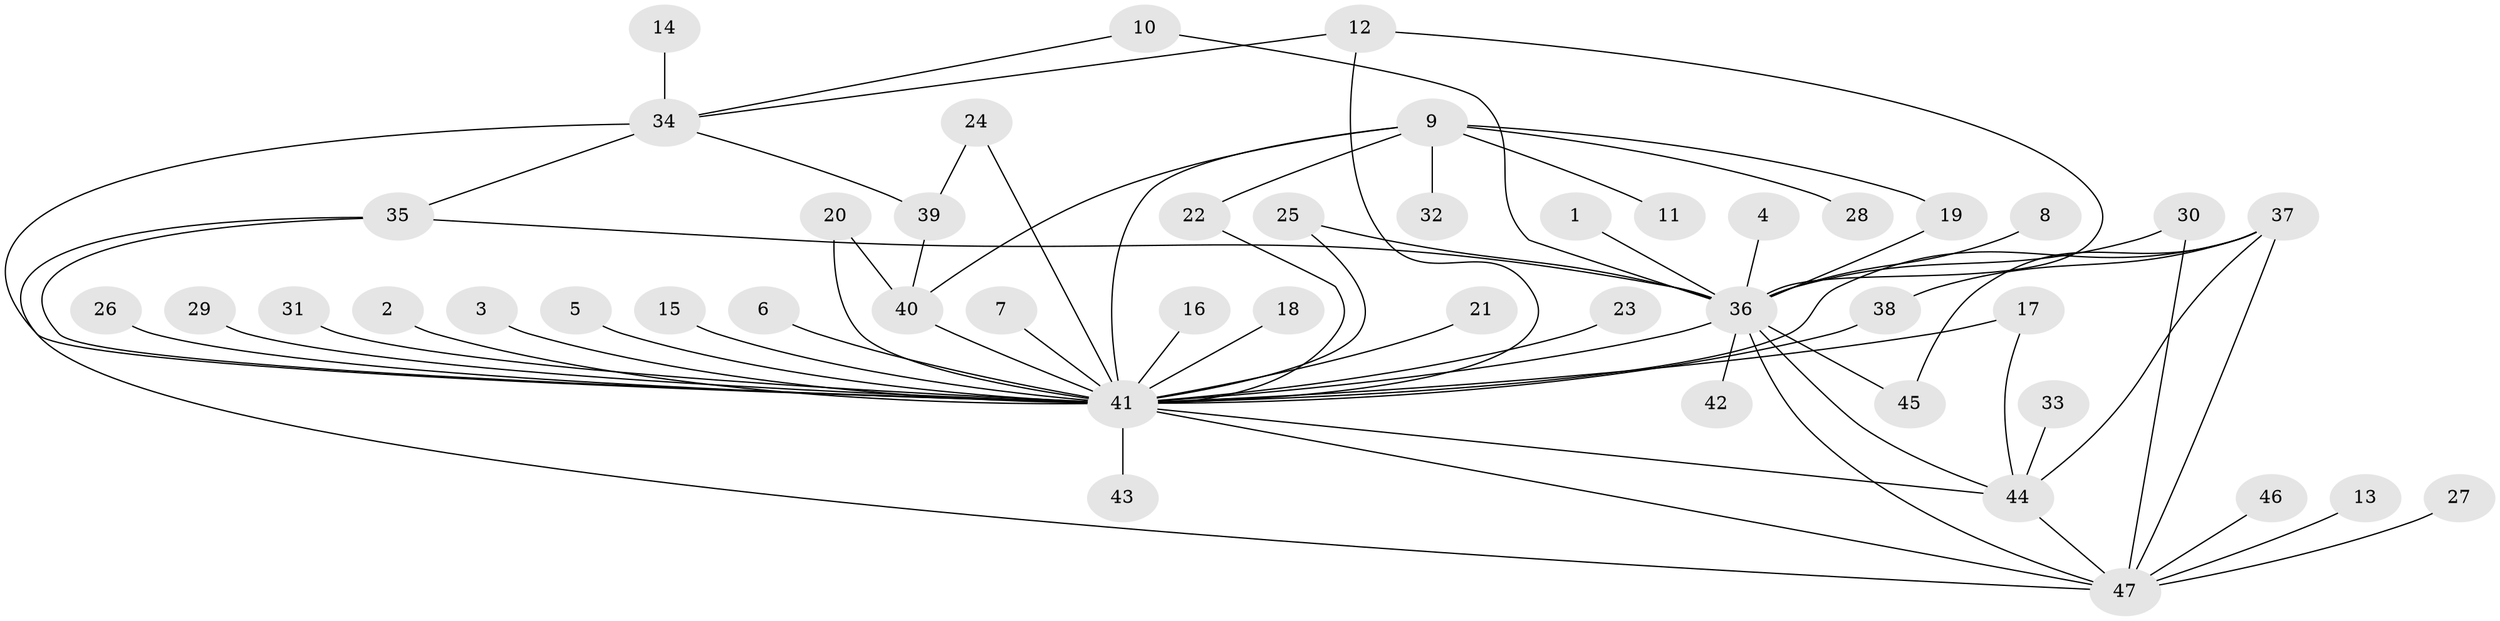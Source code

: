 // original degree distribution, {19: 0.010752688172043012, 12: 0.021505376344086023, 9: 0.010752688172043012, 8: 0.010752688172043012, 6: 0.021505376344086023, 3: 0.08602150537634409, 16: 0.010752688172043012, 4: 0.06451612903225806, 5: 0.021505376344086023, 1: 0.4946236559139785, 2: 0.23655913978494625, 10: 0.010752688172043012}
// Generated by graph-tools (version 1.1) at 2025/49/03/09/25 03:49:54]
// undirected, 47 vertices, 68 edges
graph export_dot {
graph [start="1"]
  node [color=gray90,style=filled];
  1;
  2;
  3;
  4;
  5;
  6;
  7;
  8;
  9;
  10;
  11;
  12;
  13;
  14;
  15;
  16;
  17;
  18;
  19;
  20;
  21;
  22;
  23;
  24;
  25;
  26;
  27;
  28;
  29;
  30;
  31;
  32;
  33;
  34;
  35;
  36;
  37;
  38;
  39;
  40;
  41;
  42;
  43;
  44;
  45;
  46;
  47;
  1 -- 36 [weight=1.0];
  2 -- 41 [weight=1.0];
  3 -- 41 [weight=1.0];
  4 -- 36 [weight=1.0];
  5 -- 41 [weight=1.0];
  6 -- 41 [weight=1.0];
  7 -- 41 [weight=1.0];
  8 -- 36 [weight=1.0];
  9 -- 11 [weight=1.0];
  9 -- 19 [weight=1.0];
  9 -- 22 [weight=1.0];
  9 -- 28 [weight=1.0];
  9 -- 32 [weight=1.0];
  9 -- 40 [weight=1.0];
  9 -- 41 [weight=3.0];
  10 -- 34 [weight=1.0];
  10 -- 36 [weight=1.0];
  12 -- 34 [weight=1.0];
  12 -- 36 [weight=1.0];
  12 -- 41 [weight=2.0];
  13 -- 47 [weight=1.0];
  14 -- 34 [weight=1.0];
  15 -- 41 [weight=1.0];
  16 -- 41 [weight=1.0];
  17 -- 41 [weight=1.0];
  17 -- 44 [weight=1.0];
  18 -- 41 [weight=1.0];
  19 -- 36 [weight=1.0];
  20 -- 40 [weight=1.0];
  20 -- 41 [weight=1.0];
  21 -- 41 [weight=1.0];
  22 -- 41 [weight=1.0];
  23 -- 41 [weight=1.0];
  24 -- 39 [weight=1.0];
  24 -- 41 [weight=1.0];
  25 -- 36 [weight=1.0];
  25 -- 41 [weight=1.0];
  26 -- 41 [weight=1.0];
  27 -- 47 [weight=1.0];
  29 -- 41 [weight=1.0];
  30 -- 36 [weight=1.0];
  30 -- 47 [weight=1.0];
  31 -- 41 [weight=1.0];
  33 -- 44 [weight=1.0];
  34 -- 35 [weight=1.0];
  34 -- 39 [weight=1.0];
  34 -- 41 [weight=2.0];
  35 -- 36 [weight=1.0];
  35 -- 41 [weight=1.0];
  35 -- 47 [weight=1.0];
  36 -- 41 [weight=1.0];
  36 -- 42 [weight=1.0];
  36 -- 44 [weight=1.0];
  36 -- 45 [weight=1.0];
  36 -- 47 [weight=1.0];
  37 -- 38 [weight=1.0];
  37 -- 41 [weight=2.0];
  37 -- 44 [weight=1.0];
  37 -- 45 [weight=1.0];
  37 -- 47 [weight=1.0];
  38 -- 41 [weight=1.0];
  39 -- 40 [weight=1.0];
  40 -- 41 [weight=1.0];
  41 -- 43 [weight=1.0];
  41 -- 44 [weight=1.0];
  41 -- 47 [weight=1.0];
  44 -- 47 [weight=1.0];
  46 -- 47 [weight=1.0];
}
